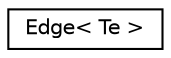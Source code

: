 digraph "Graphical Class Hierarchy"
{
 // LATEX_PDF_SIZE
  edge [fontname="Helvetica",fontsize="10",labelfontname="Helvetica",labelfontsize="10"];
  node [fontname="Helvetica",fontsize="10",shape=record];
  rankdir="LR";
  Node0 [label="Edge\< Te \>",height=0.2,width=0.4,color="black", fillcolor="white", style="filled",URL="$struct_edge.html",tooltip=" "];
}
